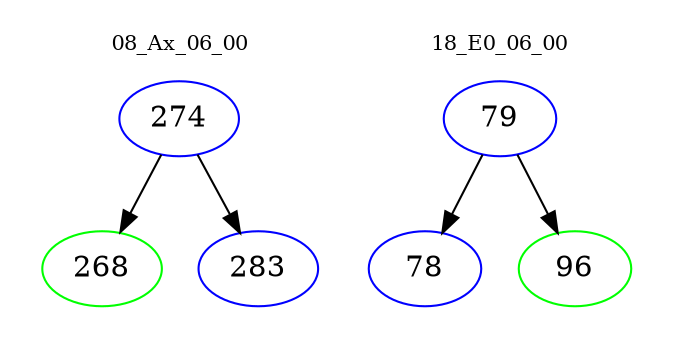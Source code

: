 digraph{
subgraph cluster_0 {
color = white
label = "08_Ax_06_00";
fontsize=10;
T0_274 [label="274", color="blue"]
T0_274 -> T0_268 [color="black"]
T0_268 [label="268", color="green"]
T0_274 -> T0_283 [color="black"]
T0_283 [label="283", color="blue"]
}
subgraph cluster_1 {
color = white
label = "18_E0_06_00";
fontsize=10;
T1_79 [label="79", color="blue"]
T1_79 -> T1_78 [color="black"]
T1_78 [label="78", color="blue"]
T1_79 -> T1_96 [color="black"]
T1_96 [label="96", color="green"]
}
}
